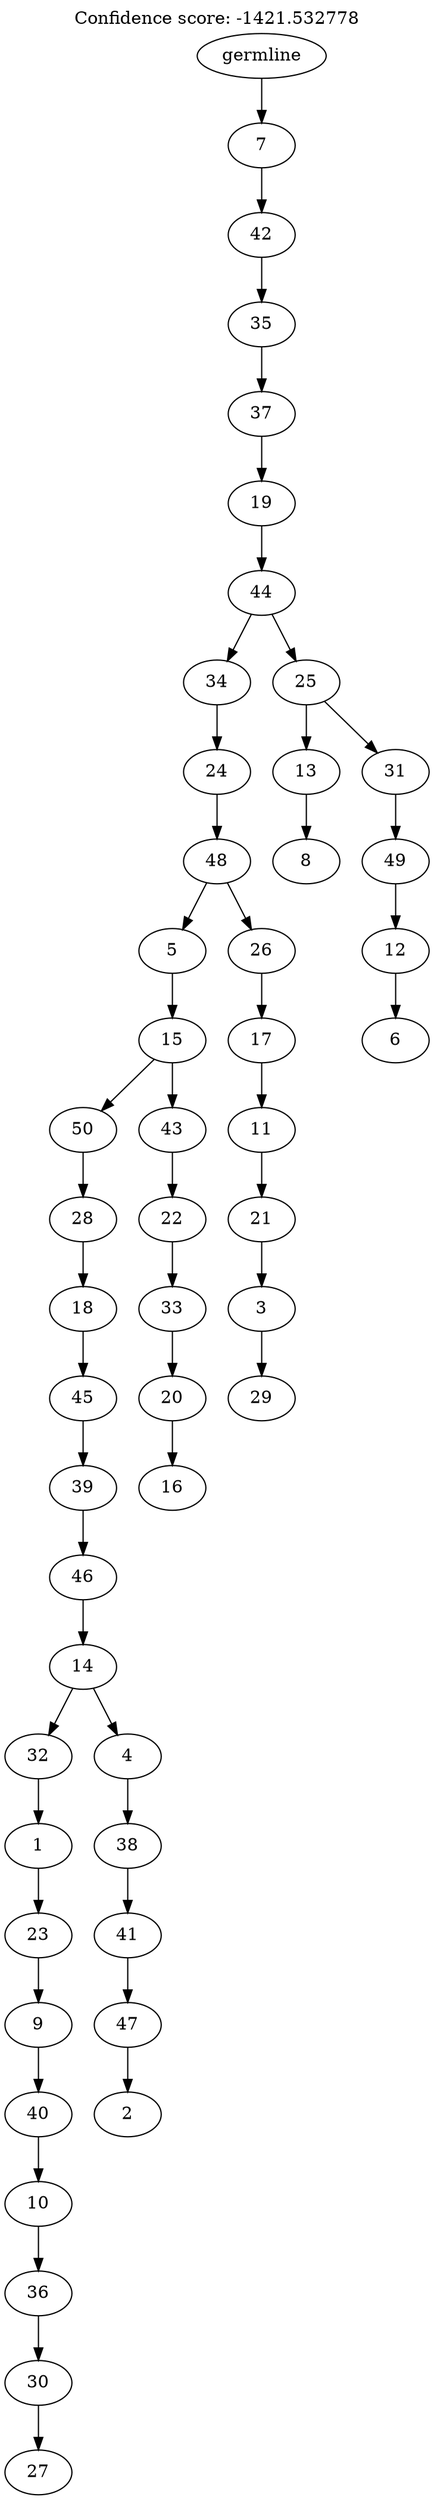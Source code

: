 digraph g {
	"49" -> "50";
	"50" [label="27"];
	"48" -> "49";
	"49" [label="30"];
	"47" -> "48";
	"48" [label="36"];
	"46" -> "47";
	"47" [label="10"];
	"45" -> "46";
	"46" [label="40"];
	"44" -> "45";
	"45" [label="9"];
	"43" -> "44";
	"44" [label="23"];
	"42" -> "43";
	"43" [label="1"];
	"40" -> "41";
	"41" [label="2"];
	"39" -> "40";
	"40" [label="47"];
	"38" -> "39";
	"39" [label="41"];
	"37" -> "38";
	"38" [label="38"];
	"36" -> "37";
	"37" [label="4"];
	"36" -> "42";
	"42" [label="32"];
	"35" -> "36";
	"36" [label="14"];
	"34" -> "35";
	"35" [label="46"];
	"33" -> "34";
	"34" [label="39"];
	"32" -> "33";
	"33" [label="45"];
	"31" -> "32";
	"32" [label="18"];
	"30" -> "31";
	"31" [label="28"];
	"28" -> "29";
	"29" [label="16"];
	"27" -> "28";
	"28" [label="20"];
	"26" -> "27";
	"27" [label="33"];
	"25" -> "26";
	"26" [label="22"];
	"24" -> "25";
	"25" [label="43"];
	"24" -> "30";
	"30" [label="50"];
	"23" -> "24";
	"24" [label="15"];
	"21" -> "22";
	"22" [label="29"];
	"20" -> "21";
	"21" [label="3"];
	"19" -> "20";
	"20" [label="21"];
	"18" -> "19";
	"19" [label="11"];
	"17" -> "18";
	"18" [label="17"];
	"16" -> "17";
	"17" [label="26"];
	"16" -> "23";
	"23" [label="5"];
	"15" -> "16";
	"16" [label="48"];
	"14" -> "15";
	"15" [label="24"];
	"12" -> "13";
	"13" [label="8"];
	"10" -> "11";
	"11" [label="6"];
	"9" -> "10";
	"10" [label="12"];
	"8" -> "9";
	"9" [label="49"];
	"7" -> "8";
	"8" [label="31"];
	"7" -> "12";
	"12" [label="13"];
	"6" -> "7";
	"7" [label="25"];
	"6" -> "14";
	"14" [label="34"];
	"5" -> "6";
	"6" [label="44"];
	"4" -> "5";
	"5" [label="19"];
	"3" -> "4";
	"4" [label="37"];
	"2" -> "3";
	"3" [label="35"];
	"1" -> "2";
	"2" [label="42"];
	"0" -> "1";
	"1" [label="7"];
	"0" [label="germline"];
	labelloc="t";
	label="Confidence score: -1421.532778";
}
